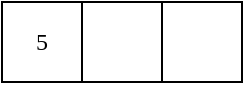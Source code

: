 <mxfile version="13.6.5" pages="17">
    <diagram id="jSflmeTWKZC5N9udb8eS" name="Page-1">
        <mxGraphModel dx="1402" dy="860" grid="1" gridSize="10" guides="1" tooltips="1" connect="1" arrows="1" fold="1" page="1" pageScale="1" pageWidth="800" pageHeight="800" math="0" shadow="0">
            <root>
                <mxCell id="0"/>
                <mxCell id="1" parent="0"/>
                <mxCell id="6" value="5" style="whiteSpace=wrap;html=1;aspect=fixed;fontFamily=Fira Code;" parent="1" vertex="1">
                    <mxGeometry x="340" y="40" width="40" height="40" as="geometry"/>
                </mxCell>
                <mxCell id="3sSBsssJ497s5XPA8a3r-6" value="" style="whiteSpace=wrap;html=1;aspect=fixed;fontFamily=Fira Code;" parent="1" vertex="1">
                    <mxGeometry x="380" y="40" width="40" height="40" as="geometry"/>
                </mxCell>
                <mxCell id="3sSBsssJ497s5XPA8a3r-7" value="" style="whiteSpace=wrap;html=1;aspect=fixed;fontFamily=Fira Code;" parent="1" vertex="1">
                    <mxGeometry x="420" y="40" width="40" height="40" as="geometry"/>
                </mxCell>
            </root>
        </mxGraphModel>
    </diagram>
    <diagram name="Copy of Page-1" id="vW4O04oCvlxqWSpvt2fV">
        <mxGraphModel dx="1402" dy="860" grid="1" gridSize="10" guides="1" tooltips="1" connect="1" arrows="1" fold="1" page="1" pageScale="1" pageWidth="800" pageHeight="800" math="0" shadow="0">
            <root>
                <mxCell id="edkmVFXcTQLYBrRiFU7G-0"/>
                <mxCell id="edkmVFXcTQLYBrRiFU7G-1" parent="edkmVFXcTQLYBrRiFU7G-0"/>
                <mxCell id="edkmVFXcTQLYBrRiFU7G-2" value="5" style="whiteSpace=wrap;html=1;aspect=fixed;fontFamily=Fira Code;" parent="edkmVFXcTQLYBrRiFU7G-1" vertex="1">
                    <mxGeometry x="340" y="40" width="40" height="40" as="geometry"/>
                </mxCell>
                <mxCell id="edkmVFXcTQLYBrRiFU7G-3" value="10" style="whiteSpace=wrap;html=1;aspect=fixed;fontFamily=Fira Code;" parent="edkmVFXcTQLYBrRiFU7G-1" vertex="1">
                    <mxGeometry x="380" y="40" width="40" height="40" as="geometry"/>
                </mxCell>
                <mxCell id="gsvmyzwYFbpRsst4HRaz-0" value="" style="whiteSpace=wrap;html=1;aspect=fixed;fontFamily=Fira Code;" parent="edkmVFXcTQLYBrRiFU7G-1" vertex="1">
                    <mxGeometry x="420" y="40" width="40" height="40" as="geometry"/>
                </mxCell>
            </root>
        </mxGraphModel>
    </diagram>
    <diagram name="Copy of Copy of Page-1" id="3f-eCcMz_Pz4XnxtALBP">
        <mxGraphModel dx="1402" dy="860" grid="1" gridSize="10" guides="1" tooltips="1" connect="1" arrows="1" fold="1" page="1" pageScale="1" pageWidth="800" pageHeight="800" math="0" shadow="0">
            <root>
                <mxCell id="F4AiqEDkDBKOchriZzQ6-0"/>
                <mxCell id="F4AiqEDkDBKOchriZzQ6-1" parent="F4AiqEDkDBKOchriZzQ6-0"/>
                <mxCell id="F4AiqEDkDBKOchriZzQ6-2" value="5" style="whiteSpace=wrap;html=1;aspect=fixed;fontFamily=Fira Code;" parent="F4AiqEDkDBKOchriZzQ6-1" vertex="1">
                    <mxGeometry x="340" y="40" width="40" height="40" as="geometry"/>
                </mxCell>
                <mxCell id="F4AiqEDkDBKOchriZzQ6-3" value="10" style="whiteSpace=wrap;html=1;aspect=fixed;fontFamily=Fira Code;" parent="F4AiqEDkDBKOchriZzQ6-1" vertex="1">
                    <mxGeometry x="380" y="40" width="40" height="40" as="geometry"/>
                </mxCell>
                <mxCell id="F4AiqEDkDBKOchriZzQ6-4" value="20" style="whiteSpace=wrap;html=1;aspect=fixed;fontFamily=Fira Code;" parent="F4AiqEDkDBKOchriZzQ6-1" vertex="1">
                    <mxGeometry x="420" y="40" width="40" height="40" as="geometry"/>
                </mxCell>
            </root>
        </mxGraphModel>
    </diagram>
    <diagram name="Copy of Copy of Copy of Copy of Page-1" id="lpBtyJ_4vhKZe7iIDdcH">
        <mxGraphModel dx="1402" dy="860" grid="1" gridSize="10" guides="1" tooltips="1" connect="1" arrows="1" fold="1" page="1" pageScale="1" pageWidth="800" pageHeight="800" math="0" shadow="0">
            <root>
                <mxCell id="Ja6uFD7UK4U0nX0tvIoA-0"/>
                <mxCell id="Ja6uFD7UK4U0nX0tvIoA-1" parent="Ja6uFD7UK4U0nX0tvIoA-0"/>
                <mxCell id="Ja6uFD7UK4U0nX0tvIoA-2" value="5" style="whiteSpace=wrap;html=1;aspect=fixed;fontFamily=Fira Code;" parent="Ja6uFD7UK4U0nX0tvIoA-1" vertex="1">
                    <mxGeometry x="340" y="40" width="40" height="40" as="geometry"/>
                </mxCell>
                <mxCell id="Ja6uFD7UK4U0nX0tvIoA-3" style="edgeStyle=none;rounded=0;orthogonalLoop=1;jettySize=auto;html=1;exitX=0;exitY=1;exitDx=0;exitDy=0;entryX=0.5;entryY=0;entryDx=0;entryDy=0;endArrow=none;endFill=0;fontFamily=Fira Code;" parent="Ja6uFD7UK4U0nX0tvIoA-1" source="Ja6uFD7UK4U0nX0tvIoA-4" target="Ja6uFD7UK4U0nX0tvIoA-7" edge="1">
                    <mxGeometry relative="1" as="geometry"/>
                </mxCell>
                <mxCell id="Ja6uFD7UK4U0nX0tvIoA-4" value="10" style="whiteSpace=wrap;html=1;aspect=fixed;fontFamily=Fira Code;" parent="Ja6uFD7UK4U0nX0tvIoA-1" vertex="1">
                    <mxGeometry x="380" y="40" width="40" height="40" as="geometry"/>
                </mxCell>
                <mxCell id="Ja6uFD7UK4U0nX0tvIoA-5" value="20" style="whiteSpace=wrap;html=1;aspect=fixed;fontFamily=Fira Code;" parent="Ja6uFD7UK4U0nX0tvIoA-1" vertex="1">
                    <mxGeometry x="420" y="40" width="40" height="40" as="geometry"/>
                </mxCell>
                <mxCell id="Ja6uFD7UK4U0nX0tvIoA-6" value="" style="whiteSpace=wrap;html=1;aspect=fixed;fontFamily=Fira Code;" parent="Ja6uFD7UK4U0nX0tvIoA-1" vertex="1">
                    <mxGeometry x="260" y="120" width="40" height="40" as="geometry"/>
                </mxCell>
                <mxCell id="Ja6uFD7UK4U0nX0tvIoA-7" value="" style="whiteSpace=wrap;html=1;aspect=fixed;fontFamily=Fira Code;" parent="Ja6uFD7UK4U0nX0tvIoA-1" vertex="1">
                    <mxGeometry x="300" y="120" width="40" height="40" as="geometry"/>
                </mxCell>
                <mxCell id="Ja6uFD7UK4U0nX0tvIoA-8" value="" style="whiteSpace=wrap;html=1;aspect=fixed;fontFamily=Fira Code;" parent="Ja6uFD7UK4U0nX0tvIoA-1" vertex="1">
                    <mxGeometry x="340" y="120" width="40" height="40" as="geometry"/>
                </mxCell>
                <mxCell id="Ja6uFD7UK4U0nX0tvIoA-9" value="" style="whiteSpace=wrap;html=1;aspect=fixed;fontFamily=Fira Code;" parent="Ja6uFD7UK4U0nX0tvIoA-1" vertex="1">
                    <mxGeometry x="100" y="120" width="40" height="40" as="geometry"/>
                </mxCell>
                <mxCell id="Ja6uFD7UK4U0nX0tvIoA-10" value="" style="whiteSpace=wrap;html=1;aspect=fixed;fontFamily=Fira Code;" parent="Ja6uFD7UK4U0nX0tvIoA-1" vertex="1">
                    <mxGeometry x="140" y="120" width="40" height="40" as="geometry"/>
                </mxCell>
                <mxCell id="Ja6uFD7UK4U0nX0tvIoA-11" style="edgeStyle=none;rounded=0;orthogonalLoop=1;jettySize=auto;html=1;exitX=0.5;exitY=0;exitDx=0;exitDy=0;entryX=0;entryY=1;entryDx=0;entryDy=0;endArrow=none;endFill=0;fontFamily=Fira Code;" parent="Ja6uFD7UK4U0nX0tvIoA-1" source="Ja6uFD7UK4U0nX0tvIoA-10" target="Ja6uFD7UK4U0nX0tvIoA-2" edge="1">
                    <mxGeometry relative="1" as="geometry"/>
                </mxCell>
                <mxCell id="Ja6uFD7UK4U0nX0tvIoA-12" value="" style="whiteSpace=wrap;html=1;aspect=fixed;fontFamily=Fira Code;" parent="Ja6uFD7UK4U0nX0tvIoA-1" vertex="1">
                    <mxGeometry x="180" y="120" width="40" height="40" as="geometry"/>
                </mxCell>
            </root>
        </mxGraphModel>
    </diagram>
    <diagram name="Copy of Copy of Copy of Copy of Copy of Page-1" id="lNsPHtc8tXN2VJZBAXIe">
        <mxGraphModel dx="1402" dy="860" grid="1" gridSize="10" guides="1" tooltips="1" connect="1" arrows="1" fold="1" page="1" pageScale="1" pageWidth="800" pageHeight="800" math="0" shadow="0">
            <root>
                <mxCell id="J4rQiWH1Fn5GhnUWShdT-0"/>
                <mxCell id="J4rQiWH1Fn5GhnUWShdT-1" parent="J4rQiWH1Fn5GhnUWShdT-0"/>
                <mxCell id="J4rQiWH1Fn5GhnUWShdT-2" value="10" style="whiteSpace=wrap;html=1;aspect=fixed;fontFamily=Fira Code;" parent="J4rQiWH1Fn5GhnUWShdT-1" vertex="1">
                    <mxGeometry x="340" y="40" width="40" height="40" as="geometry"/>
                </mxCell>
                <mxCell id="J4rQiWH1Fn5GhnUWShdT-3" style="edgeStyle=none;rounded=0;orthogonalLoop=1;jettySize=auto;html=1;exitX=0;exitY=1;exitDx=0;exitDy=0;entryX=0.5;entryY=0;entryDx=0;entryDy=0;endArrow=none;endFill=0;fontFamily=Fira Code;" parent="J4rQiWH1Fn5GhnUWShdT-1" source="J4rQiWH1Fn5GhnUWShdT-4" target="J4rQiWH1Fn5GhnUWShdT-7" edge="1">
                    <mxGeometry relative="1" as="geometry"/>
                </mxCell>
                <mxCell id="J4rQiWH1Fn5GhnUWShdT-4" value="20" style="whiteSpace=wrap;html=1;aspect=fixed;fontFamily=Fira Code;" parent="J4rQiWH1Fn5GhnUWShdT-1" vertex="1">
                    <mxGeometry x="380" y="40" width="40" height="40" as="geometry"/>
                </mxCell>
                <mxCell id="J4rQiWH1Fn5GhnUWShdT-5" value="" style="whiteSpace=wrap;html=1;aspect=fixed;fontFamily=Fira Code;" parent="J4rQiWH1Fn5GhnUWShdT-1" vertex="1">
                    <mxGeometry x="420" y="40" width="40" height="40" as="geometry"/>
                </mxCell>
                <mxCell id="J4rQiWH1Fn5GhnUWShdT-6" value="" style="whiteSpace=wrap;html=1;aspect=fixed;fontFamily=Fira Code;" parent="J4rQiWH1Fn5GhnUWShdT-1" vertex="1">
                    <mxGeometry x="260" y="120" width="40" height="40" as="geometry"/>
                </mxCell>
                <mxCell id="J4rQiWH1Fn5GhnUWShdT-7" value="" style="whiteSpace=wrap;html=1;aspect=fixed;fontFamily=Fira Code;" parent="J4rQiWH1Fn5GhnUWShdT-1" vertex="1">
                    <mxGeometry x="300" y="120" width="40" height="40" as="geometry"/>
                </mxCell>
                <mxCell id="J4rQiWH1Fn5GhnUWShdT-8" value="" style="whiteSpace=wrap;html=1;aspect=fixed;fontFamily=Fira Code;" parent="J4rQiWH1Fn5GhnUWShdT-1" vertex="1">
                    <mxGeometry x="340" y="120" width="40" height="40" as="geometry"/>
                </mxCell>
                <mxCell id="J4rQiWH1Fn5GhnUWShdT-9" value="5" style="whiteSpace=wrap;html=1;aspect=fixed;fontFamily=Fira Code;" parent="J4rQiWH1Fn5GhnUWShdT-1" vertex="1">
                    <mxGeometry x="100" y="120" width="40" height="40" as="geometry"/>
                </mxCell>
                <mxCell id="J4rQiWH1Fn5GhnUWShdT-10" value="" style="whiteSpace=wrap;html=1;aspect=fixed;fontFamily=Fira Code;" parent="J4rQiWH1Fn5GhnUWShdT-1" vertex="1">
                    <mxGeometry x="140" y="120" width="40" height="40" as="geometry"/>
                </mxCell>
                <mxCell id="J4rQiWH1Fn5GhnUWShdT-11" style="edgeStyle=none;rounded=0;orthogonalLoop=1;jettySize=auto;html=1;exitX=0.5;exitY=0;exitDx=0;exitDy=0;entryX=0;entryY=1;entryDx=0;entryDy=0;endArrow=none;endFill=0;fontFamily=Fira Code;" parent="J4rQiWH1Fn5GhnUWShdT-1" source="J4rQiWH1Fn5GhnUWShdT-10" target="J4rQiWH1Fn5GhnUWShdT-2" edge="1">
                    <mxGeometry relative="1" as="geometry"/>
                </mxCell>
                <mxCell id="J4rQiWH1Fn5GhnUWShdT-12" value="" style="whiteSpace=wrap;html=1;aspect=fixed;fontFamily=Fira Code;" parent="J4rQiWH1Fn5GhnUWShdT-1" vertex="1">
                    <mxGeometry x="180" y="120" width="40" height="40" as="geometry"/>
                </mxCell>
            </root>
        </mxGraphModel>
    </diagram>
    <diagram name="Copy of Copy of Copy of Page-1" id="cWSgJ4WwTyV_Buq5GDcI">
        <mxGraphModel dx="1402" dy="860" grid="1" gridSize="10" guides="1" tooltips="1" connect="1" arrows="1" fold="1" page="1" pageScale="1" pageWidth="800" pageHeight="800" math="0" shadow="0">
            <root>
                <mxCell id="eugpAuXFZZ59PvQqNU6A-0"/>
                <mxCell id="eugpAuXFZZ59PvQqNU6A-1" parent="eugpAuXFZZ59PvQqNU6A-0"/>
                <mxCell id="eugpAuXFZZ59PvQqNU6A-2" value="10" style="whiteSpace=wrap;html=1;aspect=fixed;fontFamily=Fira Code;" parent="eugpAuXFZZ59PvQqNU6A-1" vertex="1">
                    <mxGeometry x="340" y="40" width="40" height="40" as="geometry"/>
                </mxCell>
                <mxCell id="o6DHdoXIGCm-vmMk9d78-1" style="edgeStyle=none;rounded=0;orthogonalLoop=1;jettySize=auto;html=1;exitX=0;exitY=1;exitDx=0;exitDy=0;entryX=0.5;entryY=0;entryDx=0;entryDy=0;endArrow=none;endFill=0;fontFamily=Fira Code;" parent="eugpAuXFZZ59PvQqNU6A-1" source="eugpAuXFZZ59PvQqNU6A-3" target="3DvH5JIvGUksHtCnbaT4-1" edge="1">
                    <mxGeometry relative="1" as="geometry"/>
                </mxCell>
                <mxCell id="eugpAuXFZZ59PvQqNU6A-3" value="" style="whiteSpace=wrap;html=1;aspect=fixed;fontFamily=Fira Code;" parent="eugpAuXFZZ59PvQqNU6A-1" vertex="1">
                    <mxGeometry x="380" y="40" width="40" height="40" as="geometry"/>
                </mxCell>
                <mxCell id="eugpAuXFZZ59PvQqNU6A-4" value="" style="whiteSpace=wrap;html=1;aspect=fixed;fontFamily=Fira Code;" parent="eugpAuXFZZ59PvQqNU6A-1" vertex="1">
                    <mxGeometry x="420" y="40" width="40" height="40" as="geometry"/>
                </mxCell>
                <mxCell id="3DvH5JIvGUksHtCnbaT4-0" value="20" style="whiteSpace=wrap;html=1;aspect=fixed;fontFamily=Fira Code;" parent="eugpAuXFZZ59PvQqNU6A-1" vertex="1">
                    <mxGeometry x="260" y="120" width="40" height="40" as="geometry"/>
                </mxCell>
                <mxCell id="3DvH5JIvGUksHtCnbaT4-1" value="" style="whiteSpace=wrap;html=1;aspect=fixed;fontFamily=Fira Code;" parent="eugpAuXFZZ59PvQqNU6A-1" vertex="1">
                    <mxGeometry x="300" y="120" width="40" height="40" as="geometry"/>
                </mxCell>
                <mxCell id="3DvH5JIvGUksHtCnbaT4-2" value="" style="whiteSpace=wrap;html=1;aspect=fixed;fontFamily=Fira Code;" parent="eugpAuXFZZ59PvQqNU6A-1" vertex="1">
                    <mxGeometry x="340" y="120" width="40" height="40" as="geometry"/>
                </mxCell>
                <mxCell id="3DvH5JIvGUksHtCnbaT4-3" value="5" style="whiteSpace=wrap;html=1;aspect=fixed;fontFamily=Fira Code;" parent="eugpAuXFZZ59PvQqNU6A-1" vertex="1">
                    <mxGeometry x="100" y="120" width="40" height="40" as="geometry"/>
                </mxCell>
                <mxCell id="3DvH5JIvGUksHtCnbaT4-4" value="" style="whiteSpace=wrap;html=1;aspect=fixed;fontFamily=Fira Code;" parent="eugpAuXFZZ59PvQqNU6A-1" vertex="1">
                    <mxGeometry x="140" y="120" width="40" height="40" as="geometry"/>
                </mxCell>
                <mxCell id="o6DHdoXIGCm-vmMk9d78-0" style="edgeStyle=none;rounded=0;orthogonalLoop=1;jettySize=auto;html=1;exitX=0.5;exitY=0;exitDx=0;exitDy=0;entryX=0;entryY=1;entryDx=0;entryDy=0;endArrow=none;endFill=0;fontFamily=Fira Code;" parent="eugpAuXFZZ59PvQqNU6A-1" source="3DvH5JIvGUksHtCnbaT4-4" target="eugpAuXFZZ59PvQqNU6A-2" edge="1">
                    <mxGeometry relative="1" as="geometry"/>
                </mxCell>
                <mxCell id="3DvH5JIvGUksHtCnbaT4-5" value="" style="whiteSpace=wrap;html=1;aspect=fixed;fontFamily=Fira Code;" parent="eugpAuXFZZ59PvQqNU6A-1" vertex="1">
                    <mxGeometry x="180" y="120" width="40" height="40" as="geometry"/>
                </mxCell>
            </root>
        </mxGraphModel>
    </diagram>
    <diagram name="Copy of Copy of Copy of Copy of Page-1" id="ow6mjXKGOrk9qTL-9Fiu">
        <mxGraphModel dx="1402" dy="860" grid="1" gridSize="10" guides="1" tooltips="1" connect="1" arrows="1" fold="1" page="1" pageScale="1" pageWidth="800" pageHeight="800" math="0" shadow="0">
            <root>
                <mxCell id="bh-Q_smUvotEOLrtS8Co-0"/>
                <mxCell id="bh-Q_smUvotEOLrtS8Co-1" parent="bh-Q_smUvotEOLrtS8Co-0"/>
                <mxCell id="bh-Q_smUvotEOLrtS8Co-2" value="10" style="whiteSpace=wrap;html=1;aspect=fixed;fontFamily=Fira Code;" parent="bh-Q_smUvotEOLrtS8Co-1" vertex="1">
                    <mxGeometry x="340" y="40" width="40" height="40" as="geometry"/>
                </mxCell>
                <mxCell id="bh-Q_smUvotEOLrtS8Co-3" style="edgeStyle=none;rounded=0;orthogonalLoop=1;jettySize=auto;html=1;exitX=0;exitY=1;exitDx=0;exitDy=0;entryX=0.5;entryY=0;entryDx=0;entryDy=0;endArrow=none;endFill=0;fontFamily=Fira Code;" parent="bh-Q_smUvotEOLrtS8Co-1" source="bh-Q_smUvotEOLrtS8Co-4" target="bh-Q_smUvotEOLrtS8Co-7" edge="1">
                    <mxGeometry relative="1" as="geometry"/>
                </mxCell>
                <mxCell id="bh-Q_smUvotEOLrtS8Co-4" value="" style="whiteSpace=wrap;html=1;aspect=fixed;fontFamily=Fira Code;" parent="bh-Q_smUvotEOLrtS8Co-1" vertex="1">
                    <mxGeometry x="380" y="40" width="40" height="40" as="geometry"/>
                </mxCell>
                <mxCell id="bh-Q_smUvotEOLrtS8Co-5" value="" style="whiteSpace=wrap;html=1;aspect=fixed;fontFamily=Fira Code;" parent="bh-Q_smUvotEOLrtS8Co-1" vertex="1">
                    <mxGeometry x="420" y="40" width="40" height="40" as="geometry"/>
                </mxCell>
                <mxCell id="bh-Q_smUvotEOLrtS8Co-6" value="20" style="whiteSpace=wrap;html=1;aspect=fixed;fontFamily=Fira Code;" parent="bh-Q_smUvotEOLrtS8Co-1" vertex="1">
                    <mxGeometry x="260" y="120" width="40" height="40" as="geometry"/>
                </mxCell>
                <mxCell id="bh-Q_smUvotEOLrtS8Co-7" value="30" style="whiteSpace=wrap;html=1;aspect=fixed;fontFamily=Fira Code;" parent="bh-Q_smUvotEOLrtS8Co-1" vertex="1">
                    <mxGeometry x="300" y="120" width="40" height="40" as="geometry"/>
                </mxCell>
                <mxCell id="bh-Q_smUvotEOLrtS8Co-8" value="" style="whiteSpace=wrap;html=1;aspect=fixed;fontFamily=Fira Code;" parent="bh-Q_smUvotEOLrtS8Co-1" vertex="1">
                    <mxGeometry x="340" y="120" width="40" height="40" as="geometry"/>
                </mxCell>
                <mxCell id="bh-Q_smUvotEOLrtS8Co-9" value="5" style="whiteSpace=wrap;html=1;aspect=fixed;fontFamily=Fira Code;" parent="bh-Q_smUvotEOLrtS8Co-1" vertex="1">
                    <mxGeometry x="100" y="120" width="40" height="40" as="geometry"/>
                </mxCell>
                <mxCell id="bh-Q_smUvotEOLrtS8Co-10" value="" style="whiteSpace=wrap;html=1;aspect=fixed;fontFamily=Fira Code;" parent="bh-Q_smUvotEOLrtS8Co-1" vertex="1">
                    <mxGeometry x="140" y="120" width="40" height="40" as="geometry"/>
                </mxCell>
                <mxCell id="bh-Q_smUvotEOLrtS8Co-11" style="edgeStyle=none;rounded=0;orthogonalLoop=1;jettySize=auto;html=1;exitX=0.5;exitY=0;exitDx=0;exitDy=0;entryX=0;entryY=1;entryDx=0;entryDy=0;endArrow=none;endFill=0;fontFamily=Fira Code;" parent="bh-Q_smUvotEOLrtS8Co-1" source="bh-Q_smUvotEOLrtS8Co-10" target="bh-Q_smUvotEOLrtS8Co-2" edge="1">
                    <mxGeometry relative="1" as="geometry"/>
                </mxCell>
                <mxCell id="bh-Q_smUvotEOLrtS8Co-12" value="" style="whiteSpace=wrap;html=1;aspect=fixed;fontFamily=Fira Code;" parent="bh-Q_smUvotEOLrtS8Co-1" vertex="1">
                    <mxGeometry x="180" y="120" width="40" height="40" as="geometry"/>
                </mxCell>
            </root>
        </mxGraphModel>
    </diagram>
    <diagram name="Copy of Copy of Copy of Copy of Copy of Page-1" id="eTb29d6EsC4kxwq8kTm0">
        <mxGraphModel dx="1402" dy="860" grid="1" gridSize="10" guides="1" tooltips="1" connect="1" arrows="1" fold="1" page="1" pageScale="1" pageWidth="800" pageHeight="800" math="0" shadow="0">
            <root>
                <mxCell id="wp5Nh7wE5JxuKt0Tf9Hm-0"/>
                <mxCell id="wp5Nh7wE5JxuKt0Tf9Hm-1" parent="wp5Nh7wE5JxuKt0Tf9Hm-0"/>
                <mxCell id="wp5Nh7wE5JxuKt0Tf9Hm-2" value="10" style="whiteSpace=wrap;html=1;aspect=fixed;fontFamily=Fira Code;" parent="wp5Nh7wE5JxuKt0Tf9Hm-1" vertex="1">
                    <mxGeometry x="340" y="40" width="40" height="40" as="geometry"/>
                </mxCell>
                <mxCell id="wp5Nh7wE5JxuKt0Tf9Hm-3" style="edgeStyle=none;rounded=0;orthogonalLoop=1;jettySize=auto;html=1;exitX=0;exitY=1;exitDx=0;exitDy=0;entryX=0.5;entryY=0;entryDx=0;entryDy=0;endArrow=none;endFill=0;fontFamily=Fira Code;" parent="wp5Nh7wE5JxuKt0Tf9Hm-1" source="wp5Nh7wE5JxuKt0Tf9Hm-4" target="wp5Nh7wE5JxuKt0Tf9Hm-7" edge="1">
                    <mxGeometry relative="1" as="geometry"/>
                </mxCell>
                <mxCell id="wp5Nh7wE5JxuKt0Tf9Hm-4" value="" style="whiteSpace=wrap;html=1;aspect=fixed;fontFamily=Fira Code;" parent="wp5Nh7wE5JxuKt0Tf9Hm-1" vertex="1">
                    <mxGeometry x="380" y="40" width="40" height="40" as="geometry"/>
                </mxCell>
                <mxCell id="wp5Nh7wE5JxuKt0Tf9Hm-5" value="" style="whiteSpace=wrap;html=1;aspect=fixed;fontFamily=Fira Code;" parent="wp5Nh7wE5JxuKt0Tf9Hm-1" vertex="1">
                    <mxGeometry x="420" y="40" width="40" height="40" as="geometry"/>
                </mxCell>
                <mxCell id="wp5Nh7wE5JxuKt0Tf9Hm-6" value="20" style="whiteSpace=wrap;html=1;aspect=fixed;fontFamily=Fira Code;" parent="wp5Nh7wE5JxuKt0Tf9Hm-1" vertex="1">
                    <mxGeometry x="260" y="120" width="40" height="40" as="geometry"/>
                </mxCell>
                <mxCell id="wp5Nh7wE5JxuKt0Tf9Hm-7" value="30" style="whiteSpace=wrap;html=1;aspect=fixed;fontFamily=Fira Code;" parent="wp5Nh7wE5JxuKt0Tf9Hm-1" vertex="1">
                    <mxGeometry x="300" y="120" width="40" height="40" as="geometry"/>
                </mxCell>
                <mxCell id="wp5Nh7wE5JxuKt0Tf9Hm-8" value="40" style="whiteSpace=wrap;html=1;aspect=fixed;fontFamily=Fira Code;" parent="wp5Nh7wE5JxuKt0Tf9Hm-1" vertex="1">
                    <mxGeometry x="340" y="120" width="40" height="40" as="geometry"/>
                </mxCell>
                <mxCell id="wp5Nh7wE5JxuKt0Tf9Hm-9" value="5" style="whiteSpace=wrap;html=1;aspect=fixed;fontFamily=Fira Code;" parent="wp5Nh7wE5JxuKt0Tf9Hm-1" vertex="1">
                    <mxGeometry x="100" y="120" width="40" height="40" as="geometry"/>
                </mxCell>
                <mxCell id="wp5Nh7wE5JxuKt0Tf9Hm-10" value="" style="whiteSpace=wrap;html=1;aspect=fixed;fontFamily=Fira Code;" parent="wp5Nh7wE5JxuKt0Tf9Hm-1" vertex="1">
                    <mxGeometry x="140" y="120" width="40" height="40" as="geometry"/>
                </mxCell>
                <mxCell id="wp5Nh7wE5JxuKt0Tf9Hm-11" style="edgeStyle=none;rounded=0;orthogonalLoop=1;jettySize=auto;html=1;exitX=0.5;exitY=0;exitDx=0;exitDy=0;entryX=0;entryY=1;entryDx=0;entryDy=0;endArrow=none;endFill=0;fontFamily=Fira Code;" parent="wp5Nh7wE5JxuKt0Tf9Hm-1" source="wp5Nh7wE5JxuKt0Tf9Hm-10" target="wp5Nh7wE5JxuKt0Tf9Hm-2" edge="1">
                    <mxGeometry relative="1" as="geometry"/>
                </mxCell>
                <mxCell id="wp5Nh7wE5JxuKt0Tf9Hm-12" value="" style="whiteSpace=wrap;html=1;aspect=fixed;fontFamily=Fira Code;" parent="wp5Nh7wE5JxuKt0Tf9Hm-1" vertex="1">
                    <mxGeometry x="180" y="120" width="40" height="40" as="geometry"/>
                </mxCell>
            </root>
        </mxGraphModel>
    </diagram>
    <diagram name="Copy of Copy of Copy of Copy of Copy of Copy of Page-1" id="_is7TQpFMzh-ye-LpzSr">
        <mxGraphModel dx="1402" dy="860" grid="1" gridSize="10" guides="1" tooltips="1" connect="1" arrows="1" fold="1" page="1" pageScale="1" pageWidth="800" pageHeight="800" math="0" shadow="0">
            <root>
                <mxCell id="tJx9zgFaNB4yTbUbFEtk-0"/>
                <mxCell id="tJx9zgFaNB4yTbUbFEtk-1" parent="tJx9zgFaNB4yTbUbFEtk-0"/>
                <mxCell id="tJx9zgFaNB4yTbUbFEtk-2" value="10" style="whiteSpace=wrap;html=1;aspect=fixed;fontFamily=Fira Code;" parent="tJx9zgFaNB4yTbUbFEtk-1" vertex="1">
                    <mxGeometry x="340" y="40" width="40" height="40" as="geometry"/>
                </mxCell>
                <mxCell id="tJx9zgFaNB4yTbUbFEtk-3" style="edgeStyle=none;rounded=0;orthogonalLoop=1;jettySize=auto;html=1;exitX=0;exitY=1;exitDx=0;exitDy=0;entryX=0.5;entryY=0;entryDx=0;entryDy=0;endArrow=none;endFill=0;fontFamily=Fira Code;" parent="tJx9zgFaNB4yTbUbFEtk-1" source="tJx9zgFaNB4yTbUbFEtk-4" target="tJx9zgFaNB4yTbUbFEtk-7" edge="1">
                    <mxGeometry relative="1" as="geometry"/>
                </mxCell>
                <mxCell id="tJx9zgFaNB4yTbUbFEtk-4" value="30" style="whiteSpace=wrap;html=1;aspect=fixed;fontFamily=Fira Code;" parent="tJx9zgFaNB4yTbUbFEtk-1" vertex="1">
                    <mxGeometry x="380" y="40" width="40" height="40" as="geometry"/>
                </mxCell>
                <mxCell id="tJx9zgFaNB4yTbUbFEtk-5" value="" style="whiteSpace=wrap;html=1;aspect=fixed;fontFamily=Fira Code;" parent="tJx9zgFaNB4yTbUbFEtk-1" vertex="1">
                    <mxGeometry x="420" y="40" width="40" height="40" as="geometry"/>
                </mxCell>
                <mxCell id="tJx9zgFaNB4yTbUbFEtk-6" value="20" style="whiteSpace=wrap;html=1;aspect=fixed;fontFamily=Fira Code;" parent="tJx9zgFaNB4yTbUbFEtk-1" vertex="1">
                    <mxGeometry x="260" y="120" width="40" height="40" as="geometry"/>
                </mxCell>
                <mxCell id="tJx9zgFaNB4yTbUbFEtk-7" value="40" style="whiteSpace=wrap;html=1;aspect=fixed;fontFamily=Fira Code;" parent="tJx9zgFaNB4yTbUbFEtk-1" vertex="1">
                    <mxGeometry x="300" y="120" width="40" height="40" as="geometry"/>
                </mxCell>
                <mxCell id="tJx9zgFaNB4yTbUbFEtk-8" value="" style="whiteSpace=wrap;html=1;aspect=fixed;fontFamily=Fira Code;" parent="tJx9zgFaNB4yTbUbFEtk-1" vertex="1">
                    <mxGeometry x="340" y="120" width="40" height="40" as="geometry"/>
                </mxCell>
                <mxCell id="tJx9zgFaNB4yTbUbFEtk-9" value="5" style="whiteSpace=wrap;html=1;aspect=fixed;fontFamily=Fira Code;" parent="tJx9zgFaNB4yTbUbFEtk-1" vertex="1">
                    <mxGeometry x="100" y="120" width="40" height="40" as="geometry"/>
                </mxCell>
                <mxCell id="tJx9zgFaNB4yTbUbFEtk-10" value="" style="whiteSpace=wrap;html=1;aspect=fixed;fontFamily=Fira Code;" parent="tJx9zgFaNB4yTbUbFEtk-1" vertex="1">
                    <mxGeometry x="140" y="120" width="40" height="40" as="geometry"/>
                </mxCell>
                <mxCell id="tJx9zgFaNB4yTbUbFEtk-11" style="edgeStyle=none;rounded=0;orthogonalLoop=1;jettySize=auto;html=1;exitX=0.5;exitY=0;exitDx=0;exitDy=0;entryX=0;entryY=1;entryDx=0;entryDy=0;endArrow=none;endFill=0;fontFamily=Fira Code;" parent="tJx9zgFaNB4yTbUbFEtk-1" source="tJx9zgFaNB4yTbUbFEtk-10" target="tJx9zgFaNB4yTbUbFEtk-2" edge="1">
                    <mxGeometry relative="1" as="geometry"/>
                </mxCell>
                <mxCell id="tJx9zgFaNB4yTbUbFEtk-12" value="" style="whiteSpace=wrap;html=1;aspect=fixed;fontFamily=Fira Code;" parent="tJx9zgFaNB4yTbUbFEtk-1" vertex="1">
                    <mxGeometry x="180" y="120" width="40" height="40" as="geometry"/>
                </mxCell>
            </root>
        </mxGraphModel>
    </diagram>
    <diagram name="Copy of Copy of Copy of Copy of Copy of Copy of Copy of Page-1" id="zn22zaWIYfBQxuomTced">
        <mxGraphModel dx="1402" dy="860" grid="1" gridSize="10" guides="1" tooltips="1" connect="1" arrows="1" fold="1" page="1" pageScale="1" pageWidth="800" pageHeight="800" math="0" shadow="0">
            <root>
                <mxCell id="MvIKEU8aeDKV4k5l2mV6-0"/>
                <mxCell id="MvIKEU8aeDKV4k5l2mV6-1" parent="MvIKEU8aeDKV4k5l2mV6-0"/>
                <mxCell id="MvIKEU8aeDKV4k5l2mV6-2" value="10" style="whiteSpace=wrap;html=1;aspect=fixed;fontFamily=Fira Code;" parent="MvIKEU8aeDKV4k5l2mV6-1" vertex="1">
                    <mxGeometry x="340" y="40" width="40" height="40" as="geometry"/>
                </mxCell>
                <mxCell id="MvIKEU8aeDKV4k5l2mV6-3" style="edgeStyle=none;rounded=0;orthogonalLoop=1;jettySize=auto;html=1;exitX=0;exitY=1;exitDx=0;exitDy=0;entryX=0.5;entryY=0;entryDx=0;entryDy=0;endArrow=none;endFill=0;fontFamily=Fira Code;" parent="MvIKEU8aeDKV4k5l2mV6-1" source="MvIKEU8aeDKV4k5l2mV6-4" target="MvIKEU8aeDKV4k5l2mV6-7" edge="1">
                    <mxGeometry relative="1" as="geometry"/>
                </mxCell>
                <mxCell id="MvIKEU8aeDKV4k5l2mV6-4" value="30" style="whiteSpace=wrap;html=1;aspect=fixed;fontFamily=Fira Code;" parent="MvIKEU8aeDKV4k5l2mV6-1" vertex="1">
                    <mxGeometry x="380" y="40" width="40" height="40" as="geometry"/>
                </mxCell>
                <mxCell id="MvIKEU8aeDKV4k5l2mV6-16" style="rounded=0;orthogonalLoop=1;jettySize=auto;html=1;exitX=0;exitY=1;exitDx=0;exitDy=0;entryX=0.5;entryY=0;entryDx=0;entryDy=0;endArrow=none;endFill=0;" parent="MvIKEU8aeDKV4k5l2mV6-1" source="MvIKEU8aeDKV4k5l2mV6-5" target="MvIKEU8aeDKV4k5l2mV6-14" edge="1">
                    <mxGeometry relative="1" as="geometry"/>
                </mxCell>
                <mxCell id="MvIKEU8aeDKV4k5l2mV6-5" value="" style="whiteSpace=wrap;html=1;aspect=fixed;fontFamily=Fira Code;" parent="MvIKEU8aeDKV4k5l2mV6-1" vertex="1">
                    <mxGeometry x="420" y="40" width="40" height="40" as="geometry"/>
                </mxCell>
                <mxCell id="MvIKEU8aeDKV4k5l2mV6-6" value="20" style="whiteSpace=wrap;html=1;aspect=fixed;fontFamily=Fira Code;" parent="MvIKEU8aeDKV4k5l2mV6-1" vertex="1">
                    <mxGeometry x="260" y="120" width="40" height="40" as="geometry"/>
                </mxCell>
                <mxCell id="MvIKEU8aeDKV4k5l2mV6-7" value="40" style="whiteSpace=wrap;html=1;aspect=fixed;fontFamily=Fira Code;" parent="MvIKEU8aeDKV4k5l2mV6-1" vertex="1">
                    <mxGeometry x="300" y="120" width="40" height="40" as="geometry"/>
                </mxCell>
                <mxCell id="MvIKEU8aeDKV4k5l2mV6-8" value="" style="whiteSpace=wrap;html=1;aspect=fixed;fontFamily=Fira Code;" parent="MvIKEU8aeDKV4k5l2mV6-1" vertex="1">
                    <mxGeometry x="340" y="120" width="40" height="40" as="geometry"/>
                </mxCell>
                <mxCell id="MvIKEU8aeDKV4k5l2mV6-9" value="5" style="whiteSpace=wrap;html=1;aspect=fixed;fontFamily=Fira Code;" parent="MvIKEU8aeDKV4k5l2mV6-1" vertex="1">
                    <mxGeometry x="100" y="120" width="40" height="40" as="geometry"/>
                </mxCell>
                <mxCell id="MvIKEU8aeDKV4k5l2mV6-10" value="" style="whiteSpace=wrap;html=1;aspect=fixed;fontFamily=Fira Code;" parent="MvIKEU8aeDKV4k5l2mV6-1" vertex="1">
                    <mxGeometry x="140" y="120" width="40" height="40" as="geometry"/>
                </mxCell>
                <mxCell id="MvIKEU8aeDKV4k5l2mV6-11" style="edgeStyle=none;rounded=0;orthogonalLoop=1;jettySize=auto;html=1;exitX=0.5;exitY=0;exitDx=0;exitDy=0;entryX=0;entryY=1;entryDx=0;entryDy=0;endArrow=none;endFill=0;fontFamily=Fira Code;" parent="MvIKEU8aeDKV4k5l2mV6-1" source="MvIKEU8aeDKV4k5l2mV6-10" target="MvIKEU8aeDKV4k5l2mV6-2" edge="1">
                    <mxGeometry relative="1" as="geometry"/>
                </mxCell>
                <mxCell id="MvIKEU8aeDKV4k5l2mV6-12" value="" style="whiteSpace=wrap;html=1;aspect=fixed;fontFamily=Fira Code;" parent="MvIKEU8aeDKV4k5l2mV6-1" vertex="1">
                    <mxGeometry x="180" y="120" width="40" height="40" as="geometry"/>
                </mxCell>
                <mxCell id="MvIKEU8aeDKV4k5l2mV6-13" value="" style="whiteSpace=wrap;html=1;aspect=fixed;fontFamily=Fira Code;" parent="MvIKEU8aeDKV4k5l2mV6-1" vertex="1">
                    <mxGeometry x="420" y="120" width="40" height="40" as="geometry"/>
                </mxCell>
                <mxCell id="MvIKEU8aeDKV4k5l2mV6-14" value="" style="whiteSpace=wrap;html=1;aspect=fixed;fontFamily=Fira Code;" parent="MvIKEU8aeDKV4k5l2mV6-1" vertex="1">
                    <mxGeometry x="460" y="120" width="40" height="40" as="geometry"/>
                </mxCell>
                <mxCell id="MvIKEU8aeDKV4k5l2mV6-15" value="" style="whiteSpace=wrap;html=1;aspect=fixed;fontFamily=Fira Code;" parent="MvIKEU8aeDKV4k5l2mV6-1" vertex="1">
                    <mxGeometry x="500" y="120" width="40" height="40" as="geometry"/>
                </mxCell>
            </root>
        </mxGraphModel>
    </diagram>
    <diagram name="Copy of Copy of Copy of Copy of Copy of Copy of Copy of Copy of Page-1" id="8w6aOiACMDcH0ZQVsi6K">
        <mxGraphModel dx="1402" dy="860" grid="1" gridSize="10" guides="1" tooltips="1" connect="1" arrows="1" fold="1" page="1" pageScale="1" pageWidth="800" pageHeight="800" math="0" shadow="0">
            <root>
                <mxCell id="ES-o-gIMtxZ5Qo4sOy5T-0"/>
                <mxCell id="ES-o-gIMtxZ5Qo4sOy5T-1" parent="ES-o-gIMtxZ5Qo4sOy5T-0"/>
                <mxCell id="ES-o-gIMtxZ5Qo4sOy5T-2" value="10" style="whiteSpace=wrap;html=1;aspect=fixed;fontFamily=Fira Code;" parent="ES-o-gIMtxZ5Qo4sOy5T-1" vertex="1">
                    <mxGeometry x="340" y="40" width="40" height="40" as="geometry"/>
                </mxCell>
                <mxCell id="ES-o-gIMtxZ5Qo4sOy5T-3" style="edgeStyle=none;rounded=0;orthogonalLoop=1;jettySize=auto;html=1;exitX=0;exitY=1;exitDx=0;exitDy=0;entryX=0.5;entryY=0;entryDx=0;entryDy=0;endArrow=none;endFill=0;fontFamily=Fira Code;" parent="ES-o-gIMtxZ5Qo4sOy5T-1" source="ES-o-gIMtxZ5Qo4sOy5T-4" target="ES-o-gIMtxZ5Qo4sOy5T-8" edge="1">
                    <mxGeometry relative="1" as="geometry"/>
                </mxCell>
                <mxCell id="ES-o-gIMtxZ5Qo4sOy5T-4" value="30" style="whiteSpace=wrap;html=1;aspect=fixed;fontFamily=Fira Code;" parent="ES-o-gIMtxZ5Qo4sOy5T-1" vertex="1">
                    <mxGeometry x="380" y="40" width="40" height="40" as="geometry"/>
                </mxCell>
                <mxCell id="ES-o-gIMtxZ5Qo4sOy5T-5" style="rounded=0;orthogonalLoop=1;jettySize=auto;html=1;exitX=0;exitY=1;exitDx=0;exitDy=0;entryX=0.5;entryY=0;entryDx=0;entryDy=0;endArrow=none;endFill=0;" parent="ES-o-gIMtxZ5Qo4sOy5T-1" source="ES-o-gIMtxZ5Qo4sOy5T-6" target="ES-o-gIMtxZ5Qo4sOy5T-15" edge="1">
                    <mxGeometry relative="1" as="geometry"/>
                </mxCell>
                <mxCell id="ES-o-gIMtxZ5Qo4sOy5T-6" value="" style="whiteSpace=wrap;html=1;aspect=fixed;fontFamily=Fira Code;" parent="ES-o-gIMtxZ5Qo4sOy5T-1" vertex="1">
                    <mxGeometry x="420" y="40" width="40" height="40" as="geometry"/>
                </mxCell>
                <mxCell id="ES-o-gIMtxZ5Qo4sOy5T-7" value="20" style="whiteSpace=wrap;html=1;aspect=fixed;fontFamily=Fira Code;" parent="ES-o-gIMtxZ5Qo4sOy5T-1" vertex="1">
                    <mxGeometry x="260" y="120" width="40" height="40" as="geometry"/>
                </mxCell>
                <mxCell id="ES-o-gIMtxZ5Qo4sOy5T-8" value="" style="whiteSpace=wrap;html=1;aspect=fixed;fontFamily=Fira Code;" parent="ES-o-gIMtxZ5Qo4sOy5T-1" vertex="1">
                    <mxGeometry x="300" y="120" width="40" height="40" as="geometry"/>
                </mxCell>
                <mxCell id="ES-o-gIMtxZ5Qo4sOy5T-9" value="" style="whiteSpace=wrap;html=1;aspect=fixed;fontFamily=Fira Code;" parent="ES-o-gIMtxZ5Qo4sOy5T-1" vertex="1">
                    <mxGeometry x="340" y="120" width="40" height="40" as="geometry"/>
                </mxCell>
                <mxCell id="ES-o-gIMtxZ5Qo4sOy5T-10" value="5" style="whiteSpace=wrap;html=1;aspect=fixed;fontFamily=Fira Code;" parent="ES-o-gIMtxZ5Qo4sOy5T-1" vertex="1">
                    <mxGeometry x="100" y="120" width="40" height="40" as="geometry"/>
                </mxCell>
                <mxCell id="ES-o-gIMtxZ5Qo4sOy5T-11" value="" style="whiteSpace=wrap;html=1;aspect=fixed;fontFamily=Fira Code;" parent="ES-o-gIMtxZ5Qo4sOy5T-1" vertex="1">
                    <mxGeometry x="140" y="120" width="40" height="40" as="geometry"/>
                </mxCell>
                <mxCell id="ES-o-gIMtxZ5Qo4sOy5T-12" style="edgeStyle=none;rounded=0;orthogonalLoop=1;jettySize=auto;html=1;exitX=0.5;exitY=0;exitDx=0;exitDy=0;entryX=0;entryY=1;entryDx=0;entryDy=0;endArrow=none;endFill=0;fontFamily=Fira Code;" parent="ES-o-gIMtxZ5Qo4sOy5T-1" source="ES-o-gIMtxZ5Qo4sOy5T-11" target="ES-o-gIMtxZ5Qo4sOy5T-2" edge="1">
                    <mxGeometry relative="1" as="geometry"/>
                </mxCell>
                <mxCell id="ES-o-gIMtxZ5Qo4sOy5T-13" value="" style="whiteSpace=wrap;html=1;aspect=fixed;fontFamily=Fira Code;" parent="ES-o-gIMtxZ5Qo4sOy5T-1" vertex="1">
                    <mxGeometry x="180" y="120" width="40" height="40" as="geometry"/>
                </mxCell>
                <mxCell id="ES-o-gIMtxZ5Qo4sOy5T-14" value="40" style="whiteSpace=wrap;html=1;aspect=fixed;fontFamily=Fira Code;" parent="ES-o-gIMtxZ5Qo4sOy5T-1" vertex="1">
                    <mxGeometry x="420" y="120" width="40" height="40" as="geometry"/>
                </mxCell>
                <mxCell id="ES-o-gIMtxZ5Qo4sOy5T-15" value="" style="whiteSpace=wrap;html=1;aspect=fixed;fontFamily=Fira Code;" parent="ES-o-gIMtxZ5Qo4sOy5T-1" vertex="1">
                    <mxGeometry x="460" y="120" width="40" height="40" as="geometry"/>
                </mxCell>
                <mxCell id="ES-o-gIMtxZ5Qo4sOy5T-16" value="" style="whiteSpace=wrap;html=1;aspect=fixed;fontFamily=Fira Code;" parent="ES-o-gIMtxZ5Qo4sOy5T-1" vertex="1">
                    <mxGeometry x="500" y="120" width="40" height="40" as="geometry"/>
                </mxCell>
            </root>
        </mxGraphModel>
    </diagram>
    <diagram name="Copy of Copy of Copy of Copy of Copy of Copy of Copy of Copy of Copy of Page-1" id="GL5PlWWTHZrjinRl08zE">
        <mxGraphModel dx="1402" dy="860" grid="1" gridSize="10" guides="1" tooltips="1" connect="1" arrows="1" fold="1" page="1" pageScale="1" pageWidth="800" pageHeight="800" math="0" shadow="0">
            <root>
                <mxCell id="B4b0ldogBz_o11U6JQ5b-0"/>
                <mxCell id="B4b0ldogBz_o11U6JQ5b-1" parent="B4b0ldogBz_o11U6JQ5b-0"/>
                <mxCell id="B4b0ldogBz_o11U6JQ5b-2" value="10" style="whiteSpace=wrap;html=1;aspect=fixed;fontFamily=Fira Code;" parent="B4b0ldogBz_o11U6JQ5b-1" vertex="1">
                    <mxGeometry x="340" y="40" width="40" height="40" as="geometry"/>
                </mxCell>
                <mxCell id="B4b0ldogBz_o11U6JQ5b-3" style="edgeStyle=none;rounded=0;orthogonalLoop=1;jettySize=auto;html=1;exitX=0;exitY=1;exitDx=0;exitDy=0;entryX=0.5;entryY=0;entryDx=0;entryDy=0;endArrow=none;endFill=0;fontFamily=Fira Code;" parent="B4b0ldogBz_o11U6JQ5b-1" source="B4b0ldogBz_o11U6JQ5b-4" target="B4b0ldogBz_o11U6JQ5b-8" edge="1">
                    <mxGeometry relative="1" as="geometry"/>
                </mxCell>
                <mxCell id="B4b0ldogBz_o11U6JQ5b-4" value="30" style="whiteSpace=wrap;html=1;aspect=fixed;fontFamily=Fira Code;" parent="B4b0ldogBz_o11U6JQ5b-1" vertex="1">
                    <mxGeometry x="380" y="40" width="40" height="40" as="geometry"/>
                </mxCell>
                <mxCell id="B4b0ldogBz_o11U6JQ5b-5" style="rounded=0;orthogonalLoop=1;jettySize=auto;html=1;exitX=0;exitY=1;exitDx=0;exitDy=0;entryX=0.5;entryY=0;entryDx=0;entryDy=0;endArrow=none;endFill=0;" parent="B4b0ldogBz_o11U6JQ5b-1" source="B4b0ldogBz_o11U6JQ5b-6" target="B4b0ldogBz_o11U6JQ5b-15" edge="1">
                    <mxGeometry relative="1" as="geometry"/>
                </mxCell>
                <mxCell id="B4b0ldogBz_o11U6JQ5b-6" value="" style="whiteSpace=wrap;html=1;aspect=fixed;fontFamily=Fira Code;" parent="B4b0ldogBz_o11U6JQ5b-1" vertex="1">
                    <mxGeometry x="420" y="40" width="40" height="40" as="geometry"/>
                </mxCell>
                <mxCell id="B4b0ldogBz_o11U6JQ5b-7" value="20" style="whiteSpace=wrap;html=1;aspect=fixed;fontFamily=Fira Code;" parent="B4b0ldogBz_o11U6JQ5b-1" vertex="1">
                    <mxGeometry x="260" y="120" width="40" height="40" as="geometry"/>
                </mxCell>
                <mxCell id="B4b0ldogBz_o11U6JQ5b-8" value="" style="whiteSpace=wrap;html=1;aspect=fixed;fontFamily=Fira Code;" parent="B4b0ldogBz_o11U6JQ5b-1" vertex="1">
                    <mxGeometry x="300" y="120" width="40" height="40" as="geometry"/>
                </mxCell>
                <mxCell id="B4b0ldogBz_o11U6JQ5b-9" value="" style="whiteSpace=wrap;html=1;aspect=fixed;fontFamily=Fira Code;" parent="B4b0ldogBz_o11U6JQ5b-1" vertex="1">
                    <mxGeometry x="340" y="120" width="40" height="40" as="geometry"/>
                </mxCell>
                <mxCell id="B4b0ldogBz_o11U6JQ5b-10" value="5" style="whiteSpace=wrap;html=1;aspect=fixed;fontFamily=Fira Code;" parent="B4b0ldogBz_o11U6JQ5b-1" vertex="1">
                    <mxGeometry x="100" y="120" width="40" height="40" as="geometry"/>
                </mxCell>
                <mxCell id="B4b0ldogBz_o11U6JQ5b-11" value="" style="whiteSpace=wrap;html=1;aspect=fixed;fontFamily=Fira Code;" parent="B4b0ldogBz_o11U6JQ5b-1" vertex="1">
                    <mxGeometry x="140" y="120" width="40" height="40" as="geometry"/>
                </mxCell>
                <mxCell id="B4b0ldogBz_o11U6JQ5b-12" style="edgeStyle=none;rounded=0;orthogonalLoop=1;jettySize=auto;html=1;exitX=0.5;exitY=0;exitDx=0;exitDy=0;entryX=0;entryY=1;entryDx=0;entryDy=0;endArrow=none;endFill=0;fontFamily=Fira Code;" parent="B4b0ldogBz_o11U6JQ5b-1" source="B4b0ldogBz_o11U6JQ5b-11" target="B4b0ldogBz_o11U6JQ5b-2" edge="1">
                    <mxGeometry relative="1" as="geometry"/>
                </mxCell>
                <mxCell id="B4b0ldogBz_o11U6JQ5b-13" value="" style="whiteSpace=wrap;html=1;aspect=fixed;fontFamily=Fira Code;" parent="B4b0ldogBz_o11U6JQ5b-1" vertex="1">
                    <mxGeometry x="180" y="120" width="40" height="40" as="geometry"/>
                </mxCell>
                <mxCell id="B4b0ldogBz_o11U6JQ5b-14" value="40" style="whiteSpace=wrap;html=1;aspect=fixed;fontFamily=Fira Code;" parent="B4b0ldogBz_o11U6JQ5b-1" vertex="1">
                    <mxGeometry x="420" y="120" width="40" height="40" as="geometry"/>
                </mxCell>
                <mxCell id="B4b0ldogBz_o11U6JQ5b-15" value="50" style="whiteSpace=wrap;html=1;aspect=fixed;fontFamily=Fira Code;" parent="B4b0ldogBz_o11U6JQ5b-1" vertex="1">
                    <mxGeometry x="460" y="120" width="40" height="40" as="geometry"/>
                </mxCell>
                <mxCell id="B4b0ldogBz_o11U6JQ5b-16" value="" style="whiteSpace=wrap;html=1;aspect=fixed;fontFamily=Fira Code;" parent="B4b0ldogBz_o11U6JQ5b-1" vertex="1">
                    <mxGeometry x="500" y="120" width="40" height="40" as="geometry"/>
                </mxCell>
            </root>
        </mxGraphModel>
    </diagram>
    <diagram name="Copy of Copy of Copy of Copy of Copy of Copy of Copy of Copy of Copy of Copy of Page-1" id="3MZMwWhEJAFoecG1PG5-">
        <mxGraphModel dx="1402" dy="860" grid="1" gridSize="10" guides="1" tooltips="1" connect="1" arrows="1" fold="1" page="1" pageScale="1" pageWidth="800" pageHeight="800" math="0" shadow="0">
            <root>
                <mxCell id="1m2yoN8QrdsAiEmVwS55-0"/>
                <mxCell id="1m2yoN8QrdsAiEmVwS55-1" parent="1m2yoN8QrdsAiEmVwS55-0"/>
                <mxCell id="1m2yoN8QrdsAiEmVwS55-2" value="10" style="whiteSpace=wrap;html=1;aspect=fixed;fontFamily=Fira Code;" parent="1m2yoN8QrdsAiEmVwS55-1" vertex="1">
                    <mxGeometry x="340" y="40" width="40" height="40" as="geometry"/>
                </mxCell>
                <mxCell id="1m2yoN8QrdsAiEmVwS55-3" style="edgeStyle=none;rounded=0;orthogonalLoop=1;jettySize=auto;html=1;exitX=0;exitY=1;exitDx=0;exitDy=0;entryX=0.5;entryY=0;entryDx=0;entryDy=0;endArrow=none;endFill=0;fontFamily=Fira Code;" parent="1m2yoN8QrdsAiEmVwS55-1" source="1m2yoN8QrdsAiEmVwS55-4" target="1m2yoN8QrdsAiEmVwS55-8" edge="1">
                    <mxGeometry relative="1" as="geometry"/>
                </mxCell>
                <mxCell id="1m2yoN8QrdsAiEmVwS55-4" value="30" style="whiteSpace=wrap;html=1;aspect=fixed;fontFamily=Fira Code;" parent="1m2yoN8QrdsAiEmVwS55-1" vertex="1">
                    <mxGeometry x="380" y="40" width="40" height="40" as="geometry"/>
                </mxCell>
                <mxCell id="1m2yoN8QrdsAiEmVwS55-5" style="rounded=0;orthogonalLoop=1;jettySize=auto;html=1;exitX=0;exitY=1;exitDx=0;exitDy=0;entryX=0.5;entryY=0;entryDx=0;entryDy=0;endArrow=none;endFill=0;" parent="1m2yoN8QrdsAiEmVwS55-1" source="1m2yoN8QrdsAiEmVwS55-6" target="1m2yoN8QrdsAiEmVwS55-15" edge="1">
                    <mxGeometry relative="1" as="geometry"/>
                </mxCell>
                <mxCell id="1m2yoN8QrdsAiEmVwS55-6" value="" style="whiteSpace=wrap;html=1;aspect=fixed;fontFamily=Fira Code;" parent="1m2yoN8QrdsAiEmVwS55-1" vertex="1">
                    <mxGeometry x="420" y="40" width="40" height="40" as="geometry"/>
                </mxCell>
                <mxCell id="1m2yoN8QrdsAiEmVwS55-7" value="20" style="whiteSpace=wrap;html=1;aspect=fixed;fontFamily=Fira Code;" parent="1m2yoN8QrdsAiEmVwS55-1" vertex="1">
                    <mxGeometry x="260" y="120" width="40" height="40" as="geometry"/>
                </mxCell>
                <mxCell id="1m2yoN8QrdsAiEmVwS55-8" value="" style="whiteSpace=wrap;html=1;aspect=fixed;fontFamily=Fira Code;" parent="1m2yoN8QrdsAiEmVwS55-1" vertex="1">
                    <mxGeometry x="300" y="120" width="40" height="40" as="geometry"/>
                </mxCell>
                <mxCell id="1m2yoN8QrdsAiEmVwS55-9" value="" style="whiteSpace=wrap;html=1;aspect=fixed;fontFamily=Fira Code;" parent="1m2yoN8QrdsAiEmVwS55-1" vertex="1">
                    <mxGeometry x="340" y="120" width="40" height="40" as="geometry"/>
                </mxCell>
                <mxCell id="1m2yoN8QrdsAiEmVwS55-10" value="5" style="whiteSpace=wrap;html=1;aspect=fixed;fontFamily=Fira Code;" parent="1m2yoN8QrdsAiEmVwS55-1" vertex="1">
                    <mxGeometry x="100" y="120" width="40" height="40" as="geometry"/>
                </mxCell>
                <mxCell id="1m2yoN8QrdsAiEmVwS55-11" value="" style="whiteSpace=wrap;html=1;aspect=fixed;fontFamily=Fira Code;" parent="1m2yoN8QrdsAiEmVwS55-1" vertex="1">
                    <mxGeometry x="140" y="120" width="40" height="40" as="geometry"/>
                </mxCell>
                <mxCell id="1m2yoN8QrdsAiEmVwS55-12" style="edgeStyle=none;rounded=0;orthogonalLoop=1;jettySize=auto;html=1;exitX=0.5;exitY=0;exitDx=0;exitDy=0;entryX=0;entryY=1;entryDx=0;entryDy=0;endArrow=none;endFill=0;fontFamily=Fira Code;" parent="1m2yoN8QrdsAiEmVwS55-1" source="1m2yoN8QrdsAiEmVwS55-11" target="1m2yoN8QrdsAiEmVwS55-2" edge="1">
                    <mxGeometry relative="1" as="geometry"/>
                </mxCell>
                <mxCell id="1m2yoN8QrdsAiEmVwS55-13" value="" style="whiteSpace=wrap;html=1;aspect=fixed;fontFamily=Fira Code;" parent="1m2yoN8QrdsAiEmVwS55-1" vertex="1">
                    <mxGeometry x="180" y="120" width="40" height="40" as="geometry"/>
                </mxCell>
                <mxCell id="1m2yoN8QrdsAiEmVwS55-14" value="40" style="whiteSpace=wrap;html=1;aspect=fixed;fontFamily=Fira Code;" parent="1m2yoN8QrdsAiEmVwS55-1" vertex="1">
                    <mxGeometry x="420" y="120" width="40" height="40" as="geometry"/>
                </mxCell>
                <mxCell id="1m2yoN8QrdsAiEmVwS55-15" value="50" style="whiteSpace=wrap;html=1;aspect=fixed;fontFamily=Fira Code;" parent="1m2yoN8QrdsAiEmVwS55-1" vertex="1">
                    <mxGeometry x="460" y="120" width="40" height="40" as="geometry"/>
                </mxCell>
                <mxCell id="1m2yoN8QrdsAiEmVwS55-16" value="60" style="whiteSpace=wrap;html=1;aspect=fixed;fontFamily=Fira Code;" parent="1m2yoN8QrdsAiEmVwS55-1" vertex="1">
                    <mxGeometry x="500" y="120" width="40" height="40" as="geometry"/>
                </mxCell>
            </root>
        </mxGraphModel>
    </diagram>
    <diagram name="Copy of Copy of Copy of Copy of Copy of Copy of Copy of Copy of Copy of Copy of Copy of Page-1" id="PYjqot6eD6ugcA9fbN-D">
        <mxGraphModel dx="1402" dy="860" grid="1" gridSize="10" guides="1" tooltips="1" connect="1" arrows="1" fold="1" page="1" pageScale="1" pageWidth="800" pageHeight="800" math="0" shadow="0">
            <root>
                <mxCell id="nj8vPv9i2MtrATJPodpw-0"/>
                <mxCell id="nj8vPv9i2MtrATJPodpw-1" parent="nj8vPv9i2MtrATJPodpw-0"/>
                <mxCell id="nj8vPv9i2MtrATJPodpw-2" value="10" style="whiteSpace=wrap;html=1;aspect=fixed;fontFamily=Fira Code;" parent="nj8vPv9i2MtrATJPodpw-1" vertex="1">
                    <mxGeometry x="340" y="40" width="40" height="40" as="geometry"/>
                </mxCell>
                <mxCell id="nj8vPv9i2MtrATJPodpw-3" style="edgeStyle=none;rounded=0;orthogonalLoop=1;jettySize=auto;html=1;exitX=0;exitY=1;exitDx=0;exitDy=0;entryX=0.5;entryY=0;entryDx=0;entryDy=0;endArrow=none;endFill=0;fontFamily=Fira Code;" parent="nj8vPv9i2MtrATJPodpw-1" source="nj8vPv9i2MtrATJPodpw-4" target="nj8vPv9i2MtrATJPodpw-8" edge="1">
                    <mxGeometry relative="1" as="geometry"/>
                </mxCell>
                <mxCell id="nj8vPv9i2MtrATJPodpw-4" value="30" style="whiteSpace=wrap;html=1;aspect=fixed;fontFamily=Fira Code;" parent="nj8vPv9i2MtrATJPodpw-1" vertex="1">
                    <mxGeometry x="380" y="40" width="40" height="40" as="geometry"/>
                </mxCell>
                <mxCell id="nj8vPv9i2MtrATJPodpw-5" style="rounded=0;orthogonalLoop=1;jettySize=auto;html=1;exitX=0;exitY=1;exitDx=0;exitDy=0;entryX=0.5;entryY=0;entryDx=0;entryDy=0;endArrow=none;endFill=0;" parent="nj8vPv9i2MtrATJPodpw-1" source="nj8vPv9i2MtrATJPodpw-6" target="nj8vPv9i2MtrATJPodpw-15" edge="1">
                    <mxGeometry relative="1" as="geometry"/>
                </mxCell>
                <mxCell id="nj8vPv9i2MtrATJPodpw-6" value="50" style="whiteSpace=wrap;html=1;aspect=fixed;fontFamily=Fira Code;" parent="nj8vPv9i2MtrATJPodpw-1" vertex="1">
                    <mxGeometry x="420" y="40" width="40" height="40" as="geometry"/>
                </mxCell>
                <mxCell id="nj8vPv9i2MtrATJPodpw-7" value="20" style="whiteSpace=wrap;html=1;aspect=fixed;fontFamily=Fira Code;" parent="nj8vPv9i2MtrATJPodpw-1" vertex="1">
                    <mxGeometry x="260" y="120" width="40" height="40" as="geometry"/>
                </mxCell>
                <mxCell id="nj8vPv9i2MtrATJPodpw-8" value="" style="whiteSpace=wrap;html=1;aspect=fixed;fontFamily=Fira Code;" parent="nj8vPv9i2MtrATJPodpw-1" vertex="1">
                    <mxGeometry x="300" y="120" width="40" height="40" as="geometry"/>
                </mxCell>
                <mxCell id="nj8vPv9i2MtrATJPodpw-9" value="" style="whiteSpace=wrap;html=1;aspect=fixed;fontFamily=Fira Code;" parent="nj8vPv9i2MtrATJPodpw-1" vertex="1">
                    <mxGeometry x="340" y="120" width="40" height="40" as="geometry"/>
                </mxCell>
                <mxCell id="nj8vPv9i2MtrATJPodpw-10" value="5" style="whiteSpace=wrap;html=1;aspect=fixed;fontFamily=Fira Code;" parent="nj8vPv9i2MtrATJPodpw-1" vertex="1">
                    <mxGeometry x="100" y="120" width="40" height="40" as="geometry"/>
                </mxCell>
                <mxCell id="nj8vPv9i2MtrATJPodpw-11" value="" style="whiteSpace=wrap;html=1;aspect=fixed;fontFamily=Fira Code;" parent="nj8vPv9i2MtrATJPodpw-1" vertex="1">
                    <mxGeometry x="140" y="120" width="40" height="40" as="geometry"/>
                </mxCell>
                <mxCell id="nj8vPv9i2MtrATJPodpw-12" style="edgeStyle=none;rounded=0;orthogonalLoop=1;jettySize=auto;html=1;exitX=0.5;exitY=0;exitDx=0;exitDy=0;entryX=0;entryY=1;entryDx=0;entryDy=0;endArrow=none;endFill=0;fontFamily=Fira Code;" parent="nj8vPv9i2MtrATJPodpw-1" source="nj8vPv9i2MtrATJPodpw-11" target="nj8vPv9i2MtrATJPodpw-2" edge="1">
                    <mxGeometry relative="1" as="geometry"/>
                </mxCell>
                <mxCell id="nj8vPv9i2MtrATJPodpw-13" value="" style="whiteSpace=wrap;html=1;aspect=fixed;fontFamily=Fira Code;" parent="nj8vPv9i2MtrATJPodpw-1" vertex="1">
                    <mxGeometry x="180" y="120" width="40" height="40" as="geometry"/>
                </mxCell>
                <mxCell id="nj8vPv9i2MtrATJPodpw-14" value="40" style="whiteSpace=wrap;html=1;aspect=fixed;fontFamily=Fira Code;" parent="nj8vPv9i2MtrATJPodpw-1" vertex="1">
                    <mxGeometry x="420" y="120" width="40" height="40" as="geometry"/>
                </mxCell>
                <mxCell id="nj8vPv9i2MtrATJPodpw-15" value="60" style="whiteSpace=wrap;html=1;aspect=fixed;fontFamily=Fira Code;" parent="nj8vPv9i2MtrATJPodpw-1" vertex="1">
                    <mxGeometry x="460" y="120" width="40" height="40" as="geometry"/>
                </mxCell>
                <mxCell id="nj8vPv9i2MtrATJPodpw-16" value="" style="whiteSpace=wrap;html=1;aspect=fixed;fontFamily=Fira Code;" parent="nj8vPv9i2MtrATJPodpw-1" vertex="1">
                    <mxGeometry x="500" y="120" width="40" height="40" as="geometry"/>
                </mxCell>
            </root>
        </mxGraphModel>
    </diagram>
    <diagram name="Copy of Copy of Copy of Copy of Copy of Copy of Copy of Copy of Copy of Copy of Copy of Copy of Page-1" id="I8GSzm7XV4uOwWbYTmd9">
        <mxGraphModel dx="1402" dy="860" grid="1" gridSize="10" guides="1" tooltips="1" connect="1" arrows="1" fold="1" page="1" pageScale="1" pageWidth="800" pageHeight="800" math="0" shadow="0">
            <root>
                <mxCell id="kqRfvcJ0z7TSGE3wluRv-0"/>
                <mxCell id="kqRfvcJ0z7TSGE3wluRv-1" parent="kqRfvcJ0z7TSGE3wluRv-0"/>
                <mxCell id="kqRfvcJ0z7TSGE3wluRv-2" value="10" style="whiteSpace=wrap;html=1;aspect=fixed;fontFamily=Fira Code;" parent="kqRfvcJ0z7TSGE3wluRv-1" vertex="1">
                    <mxGeometry x="340" y="40" width="40" height="40" as="geometry"/>
                </mxCell>
                <mxCell id="kqRfvcJ0z7TSGE3wluRv-3" style="edgeStyle=none;rounded=0;orthogonalLoop=1;jettySize=auto;html=1;exitX=0;exitY=1;exitDx=0;exitDy=0;entryX=0.5;entryY=0;entryDx=0;entryDy=0;endArrow=none;endFill=0;fontFamily=Fira Code;" parent="kqRfvcJ0z7TSGE3wluRv-1" source="kqRfvcJ0z7TSGE3wluRv-4" target="kqRfvcJ0z7TSGE3wluRv-8" edge="1">
                    <mxGeometry relative="1" as="geometry"/>
                </mxCell>
                <mxCell id="kqRfvcJ0z7TSGE3wluRv-4" value="30" style="whiteSpace=wrap;html=1;aspect=fixed;fontFamily=Fira Code;" parent="kqRfvcJ0z7TSGE3wluRv-1" vertex="1">
                    <mxGeometry x="380" y="40" width="40" height="40" as="geometry"/>
                </mxCell>
                <mxCell id="kqRfvcJ0z7TSGE3wluRv-5" style="rounded=0;orthogonalLoop=1;jettySize=auto;html=1;exitX=0;exitY=1;exitDx=0;exitDy=0;entryX=0.5;entryY=0;entryDx=0;entryDy=0;endArrow=none;endFill=0;" parent="kqRfvcJ0z7TSGE3wluRv-1" source="kqRfvcJ0z7TSGE3wluRv-6" target="kqRfvcJ0z7TSGE3wluRv-15" edge="1">
                    <mxGeometry relative="1" as="geometry"/>
                </mxCell>
                <mxCell id="kqRfvcJ0z7TSGE3wluRv-20" style="edgeStyle=none;rounded=0;orthogonalLoop=1;jettySize=auto;html=1;exitX=1;exitY=1;exitDx=0;exitDy=0;entryX=0.5;entryY=0;entryDx=0;entryDy=0;endArrow=none;endFill=0;" parent="kqRfvcJ0z7TSGE3wluRv-1" source="kqRfvcJ0z7TSGE3wluRv-6" target="kqRfvcJ0z7TSGE3wluRv-18" edge="1">
                    <mxGeometry relative="1" as="geometry"/>
                </mxCell>
                <mxCell id="kqRfvcJ0z7TSGE3wluRv-6" value="50" style="whiteSpace=wrap;html=1;aspect=fixed;fontFamily=Fira Code;" parent="kqRfvcJ0z7TSGE3wluRv-1" vertex="1">
                    <mxGeometry x="420" y="40" width="40" height="40" as="geometry"/>
                </mxCell>
                <mxCell id="kqRfvcJ0z7TSGE3wluRv-7" value="20" style="whiteSpace=wrap;html=1;aspect=fixed;fontFamily=Fira Code;" parent="kqRfvcJ0z7TSGE3wluRv-1" vertex="1">
                    <mxGeometry x="260" y="120" width="40" height="40" as="geometry"/>
                </mxCell>
                <mxCell id="kqRfvcJ0z7TSGE3wluRv-8" value="" style="whiteSpace=wrap;html=1;aspect=fixed;fontFamily=Fira Code;" parent="kqRfvcJ0z7TSGE3wluRv-1" vertex="1">
                    <mxGeometry x="300" y="120" width="40" height="40" as="geometry"/>
                </mxCell>
                <mxCell id="kqRfvcJ0z7TSGE3wluRv-9" value="" style="whiteSpace=wrap;html=1;aspect=fixed;fontFamily=Fira Code;" parent="kqRfvcJ0z7TSGE3wluRv-1" vertex="1">
                    <mxGeometry x="340" y="120" width="40" height="40" as="geometry"/>
                </mxCell>
                <mxCell id="kqRfvcJ0z7TSGE3wluRv-10" value="5" style="whiteSpace=wrap;html=1;aspect=fixed;fontFamily=Fira Code;" parent="kqRfvcJ0z7TSGE3wluRv-1" vertex="1">
                    <mxGeometry x="100" y="120" width="40" height="40" as="geometry"/>
                </mxCell>
                <mxCell id="kqRfvcJ0z7TSGE3wluRv-11" value="" style="whiteSpace=wrap;html=1;aspect=fixed;fontFamily=Fira Code;" parent="kqRfvcJ0z7TSGE3wluRv-1" vertex="1">
                    <mxGeometry x="140" y="120" width="40" height="40" as="geometry"/>
                </mxCell>
                <mxCell id="kqRfvcJ0z7TSGE3wluRv-12" style="edgeStyle=none;rounded=0;orthogonalLoop=1;jettySize=auto;html=1;exitX=0.5;exitY=0;exitDx=0;exitDy=0;entryX=0;entryY=1;entryDx=0;entryDy=0;endArrow=none;endFill=0;fontFamily=Fira Code;" parent="kqRfvcJ0z7TSGE3wluRv-1" source="kqRfvcJ0z7TSGE3wluRv-11" target="kqRfvcJ0z7TSGE3wluRv-2" edge="1">
                    <mxGeometry relative="1" as="geometry"/>
                </mxCell>
                <mxCell id="kqRfvcJ0z7TSGE3wluRv-13" value="" style="whiteSpace=wrap;html=1;aspect=fixed;fontFamily=Fira Code;" parent="kqRfvcJ0z7TSGE3wluRv-1" vertex="1">
                    <mxGeometry x="180" y="120" width="40" height="40" as="geometry"/>
                </mxCell>
                <mxCell id="kqRfvcJ0z7TSGE3wluRv-14" value="40" style="whiteSpace=wrap;html=1;aspect=fixed;fontFamily=Fira Code;" parent="kqRfvcJ0z7TSGE3wluRv-1" vertex="1">
                    <mxGeometry x="420" y="120" width="40" height="40" as="geometry"/>
                </mxCell>
                <mxCell id="kqRfvcJ0z7TSGE3wluRv-15" value="60" style="whiteSpace=wrap;html=1;aspect=fixed;fontFamily=Fira Code;" parent="kqRfvcJ0z7TSGE3wluRv-1" vertex="1">
                    <mxGeometry x="460" y="120" width="40" height="40" as="geometry"/>
                </mxCell>
                <mxCell id="kqRfvcJ0z7TSGE3wluRv-16" value="" style="whiteSpace=wrap;html=1;aspect=fixed;fontFamily=Fira Code;" parent="kqRfvcJ0z7TSGE3wluRv-1" vertex="1">
                    <mxGeometry x="500" y="120" width="40" height="40" as="geometry"/>
                </mxCell>
                <mxCell id="kqRfvcJ0z7TSGE3wluRv-17" value="" style="whiteSpace=wrap;html=1;aspect=fixed;fontFamily=Fira Code;" parent="kqRfvcJ0z7TSGE3wluRv-1" vertex="1">
                    <mxGeometry x="580" y="120" width="40" height="40" as="geometry"/>
                </mxCell>
                <mxCell id="kqRfvcJ0z7TSGE3wluRv-18" value="" style="whiteSpace=wrap;html=1;aspect=fixed;fontFamily=Fira Code;" parent="kqRfvcJ0z7TSGE3wluRv-1" vertex="1">
                    <mxGeometry x="620" y="120" width="40" height="40" as="geometry"/>
                </mxCell>
                <mxCell id="kqRfvcJ0z7TSGE3wluRv-19" value="" style="whiteSpace=wrap;html=1;aspect=fixed;fontFamily=Fira Code;" parent="kqRfvcJ0z7TSGE3wluRv-1" vertex="1">
                    <mxGeometry x="660" y="120" width="40" height="40" as="geometry"/>
                </mxCell>
            </root>
        </mxGraphModel>
    </diagram>
    <diagram name="Copy of Copy of Copy of Copy of Copy of Copy of Copy of Copy of Copy of Copy of Copy of Copy of Copy of Page-1" id="B46WKjnweSC1cmVZGGbX">
        <mxGraphModel dx="1402" dy="860" grid="1" gridSize="10" guides="1" tooltips="1" connect="1" arrows="1" fold="1" page="1" pageScale="1" pageWidth="800" pageHeight="800" math="0" shadow="0">
            <root>
                <mxCell id="ChKWI3Nj7KgILJeCTmAm-0"/>
                <mxCell id="ChKWI3Nj7KgILJeCTmAm-1" parent="ChKWI3Nj7KgILJeCTmAm-0"/>
                <mxCell id="ChKWI3Nj7KgILJeCTmAm-2" value="10" style="whiteSpace=wrap;html=1;aspect=fixed;fontFamily=Fira Code;" parent="ChKWI3Nj7KgILJeCTmAm-1" vertex="1">
                    <mxGeometry x="340" y="40" width="40" height="40" as="geometry"/>
                </mxCell>
                <mxCell id="ChKWI3Nj7KgILJeCTmAm-3" style="edgeStyle=none;rounded=0;orthogonalLoop=1;jettySize=auto;html=1;exitX=0;exitY=1;exitDx=0;exitDy=0;entryX=0.5;entryY=0;entryDx=0;entryDy=0;endArrow=none;endFill=0;fontFamily=Fira Code;" parent="ChKWI3Nj7KgILJeCTmAm-1" source="ChKWI3Nj7KgILJeCTmAm-4" target="ChKWI3Nj7KgILJeCTmAm-9" edge="1">
                    <mxGeometry relative="1" as="geometry"/>
                </mxCell>
                <mxCell id="ChKWI3Nj7KgILJeCTmAm-4" value="30" style="whiteSpace=wrap;html=1;aspect=fixed;fontFamily=Fira Code;" parent="ChKWI3Nj7KgILJeCTmAm-1" vertex="1">
                    <mxGeometry x="380" y="40" width="40" height="40" as="geometry"/>
                </mxCell>
                <mxCell id="ChKWI3Nj7KgILJeCTmAm-5" style="rounded=0;orthogonalLoop=1;jettySize=auto;html=1;exitX=0;exitY=1;exitDx=0;exitDy=0;entryX=0.5;entryY=0;entryDx=0;entryDy=0;endArrow=none;endFill=0;" parent="ChKWI3Nj7KgILJeCTmAm-1" source="ChKWI3Nj7KgILJeCTmAm-7" target="ChKWI3Nj7KgILJeCTmAm-16" edge="1">
                    <mxGeometry relative="1" as="geometry"/>
                </mxCell>
                <mxCell id="ChKWI3Nj7KgILJeCTmAm-6" style="edgeStyle=none;rounded=0;orthogonalLoop=1;jettySize=auto;html=1;exitX=1;exitY=1;exitDx=0;exitDy=0;entryX=0.5;entryY=0;entryDx=0;entryDy=0;endArrow=none;endFill=0;" parent="ChKWI3Nj7KgILJeCTmAm-1" source="ChKWI3Nj7KgILJeCTmAm-7" target="ChKWI3Nj7KgILJeCTmAm-19" edge="1">
                    <mxGeometry relative="1" as="geometry"/>
                </mxCell>
                <mxCell id="ChKWI3Nj7KgILJeCTmAm-7" value="50" style="whiteSpace=wrap;html=1;aspect=fixed;fontFamily=Fira Code;" parent="ChKWI3Nj7KgILJeCTmAm-1" vertex="1">
                    <mxGeometry x="420" y="40" width="40" height="40" as="geometry"/>
                </mxCell>
                <mxCell id="ChKWI3Nj7KgILJeCTmAm-8" value="20" style="whiteSpace=wrap;html=1;aspect=fixed;fontFamily=Fira Code;" parent="ChKWI3Nj7KgILJeCTmAm-1" vertex="1">
                    <mxGeometry x="260" y="120" width="40" height="40" as="geometry"/>
                </mxCell>
                <mxCell id="ChKWI3Nj7KgILJeCTmAm-9" value="" style="whiteSpace=wrap;html=1;aspect=fixed;fontFamily=Fira Code;" parent="ChKWI3Nj7KgILJeCTmAm-1" vertex="1">
                    <mxGeometry x="300" y="120" width="40" height="40" as="geometry"/>
                </mxCell>
                <mxCell id="ChKWI3Nj7KgILJeCTmAm-10" value="" style="whiteSpace=wrap;html=1;aspect=fixed;fontFamily=Fira Code;" parent="ChKWI3Nj7KgILJeCTmAm-1" vertex="1">
                    <mxGeometry x="340" y="120" width="40" height="40" as="geometry"/>
                </mxCell>
                <mxCell id="ChKWI3Nj7KgILJeCTmAm-11" value="5" style="whiteSpace=wrap;html=1;aspect=fixed;fontFamily=Fira Code;" parent="ChKWI3Nj7KgILJeCTmAm-1" vertex="1">
                    <mxGeometry x="100" y="120" width="40" height="40" as="geometry"/>
                </mxCell>
                <mxCell id="ChKWI3Nj7KgILJeCTmAm-12" value="" style="whiteSpace=wrap;html=1;aspect=fixed;fontFamily=Fira Code;" parent="ChKWI3Nj7KgILJeCTmAm-1" vertex="1">
                    <mxGeometry x="140" y="120" width="40" height="40" as="geometry"/>
                </mxCell>
                <mxCell id="ChKWI3Nj7KgILJeCTmAm-13" style="edgeStyle=none;rounded=0;orthogonalLoop=1;jettySize=auto;html=1;exitX=0.5;exitY=0;exitDx=0;exitDy=0;entryX=0;entryY=1;entryDx=0;entryDy=0;endArrow=none;endFill=0;fontFamily=Fira Code;" parent="ChKWI3Nj7KgILJeCTmAm-1" source="ChKWI3Nj7KgILJeCTmAm-12" target="ChKWI3Nj7KgILJeCTmAm-2" edge="1">
                    <mxGeometry relative="1" as="geometry"/>
                </mxCell>
                <mxCell id="ChKWI3Nj7KgILJeCTmAm-14" value="" style="whiteSpace=wrap;html=1;aspect=fixed;fontFamily=Fira Code;" parent="ChKWI3Nj7KgILJeCTmAm-1" vertex="1">
                    <mxGeometry x="180" y="120" width="40" height="40" as="geometry"/>
                </mxCell>
                <mxCell id="ChKWI3Nj7KgILJeCTmAm-15" value="40" style="whiteSpace=wrap;html=1;aspect=fixed;fontFamily=Fira Code;" parent="ChKWI3Nj7KgILJeCTmAm-1" vertex="1">
                    <mxGeometry x="420" y="120" width="40" height="40" as="geometry"/>
                </mxCell>
                <mxCell id="ChKWI3Nj7KgILJeCTmAm-16" value="" style="whiteSpace=wrap;html=1;aspect=fixed;fontFamily=Fira Code;" parent="ChKWI3Nj7KgILJeCTmAm-1" vertex="1">
                    <mxGeometry x="460" y="120" width="40" height="40" as="geometry"/>
                </mxCell>
                <mxCell id="ChKWI3Nj7KgILJeCTmAm-17" value="" style="whiteSpace=wrap;html=1;aspect=fixed;fontFamily=Fira Code;" parent="ChKWI3Nj7KgILJeCTmAm-1" vertex="1">
                    <mxGeometry x="500" y="120" width="40" height="40" as="geometry"/>
                </mxCell>
                <mxCell id="ChKWI3Nj7KgILJeCTmAm-18" value="60" style="whiteSpace=wrap;html=1;aspect=fixed;fontFamily=Fira Code;" parent="ChKWI3Nj7KgILJeCTmAm-1" vertex="1">
                    <mxGeometry x="580" y="120" width="40" height="40" as="geometry"/>
                </mxCell>
                <mxCell id="ChKWI3Nj7KgILJeCTmAm-19" value="" style="whiteSpace=wrap;html=1;aspect=fixed;fontFamily=Fira Code;" parent="ChKWI3Nj7KgILJeCTmAm-1" vertex="1">
                    <mxGeometry x="620" y="120" width="40" height="40" as="geometry"/>
                </mxCell>
                <mxCell id="ChKWI3Nj7KgILJeCTmAm-20" value="" style="whiteSpace=wrap;html=1;aspect=fixed;fontFamily=Fira Code;" parent="ChKWI3Nj7KgILJeCTmAm-1" vertex="1">
                    <mxGeometry x="660" y="120" width="40" height="40" as="geometry"/>
                </mxCell>
            </root>
        </mxGraphModel>
    </diagram>
    <diagram name="Copy of Copy of Copy of Copy of Copy of Copy of Copy of Copy of Copy of Copy of Copy of Copy of Copy of Copy of Page-1" id="R75x1AEi3nVSna06Aqiy">
        <mxGraphModel dx="1402" dy="860" grid="1" gridSize="10" guides="1" tooltips="1" connect="1" arrows="1" fold="1" page="1" pageScale="1" pageWidth="800" pageHeight="800" math="0" shadow="0">
            <root>
                <mxCell id="VrxK6D8s8RW5_nXzfu3K-0"/>
                <mxCell id="VrxK6D8s8RW5_nXzfu3K-1" parent="VrxK6D8s8RW5_nXzfu3K-0"/>
                <mxCell id="VrxK6D8s8RW5_nXzfu3K-2" value="10" style="whiteSpace=wrap;html=1;aspect=fixed;fontFamily=Fira Code;" parent="VrxK6D8s8RW5_nXzfu3K-1" vertex="1">
                    <mxGeometry x="340" y="40" width="40" height="40" as="geometry"/>
                </mxCell>
                <mxCell id="VrxK6D8s8RW5_nXzfu3K-3" style="edgeStyle=none;rounded=0;orthogonalLoop=1;jettySize=auto;html=1;exitX=0;exitY=1;exitDx=0;exitDy=0;entryX=0.5;entryY=0;entryDx=0;entryDy=0;endArrow=none;endFill=0;fontFamily=Fira Code;" parent="VrxK6D8s8RW5_nXzfu3K-1" source="VrxK6D8s8RW5_nXzfu3K-4" target="VrxK6D8s8RW5_nXzfu3K-9" edge="1">
                    <mxGeometry relative="1" as="geometry"/>
                </mxCell>
                <mxCell id="VrxK6D8s8RW5_nXzfu3K-4" value="30" style="whiteSpace=wrap;html=1;aspect=fixed;fontFamily=Fira Code;" parent="VrxK6D8s8RW5_nXzfu3K-1" vertex="1">
                    <mxGeometry x="380" y="40" width="40" height="40" as="geometry"/>
                </mxCell>
                <mxCell id="VrxK6D8s8RW5_nXzfu3K-5" style="rounded=0;orthogonalLoop=1;jettySize=auto;html=1;exitX=0;exitY=1;exitDx=0;exitDy=0;entryX=0.5;entryY=0;entryDx=0;entryDy=0;endArrow=none;endFill=0;" parent="VrxK6D8s8RW5_nXzfu3K-1" source="VrxK6D8s8RW5_nXzfu3K-7" target="VrxK6D8s8RW5_nXzfu3K-16" edge="1">
                    <mxGeometry relative="1" as="geometry"/>
                </mxCell>
                <mxCell id="VrxK6D8s8RW5_nXzfu3K-6" style="edgeStyle=none;rounded=0;orthogonalLoop=1;jettySize=auto;html=1;exitX=1;exitY=1;exitDx=0;exitDy=0;entryX=0.5;entryY=0;entryDx=0;entryDy=0;endArrow=none;endFill=0;" parent="VrxK6D8s8RW5_nXzfu3K-1" source="VrxK6D8s8RW5_nXzfu3K-7" target="VrxK6D8s8RW5_nXzfu3K-19" edge="1">
                    <mxGeometry relative="1" as="geometry"/>
                </mxCell>
                <mxCell id="VrxK6D8s8RW5_nXzfu3K-7" value="50" style="whiteSpace=wrap;html=1;aspect=fixed;fontFamily=Fira Code;" parent="VrxK6D8s8RW5_nXzfu3K-1" vertex="1">
                    <mxGeometry x="420" y="40" width="40" height="40" as="geometry"/>
                </mxCell>
                <mxCell id="VrxK6D8s8RW5_nXzfu3K-8" value="20" style="whiteSpace=wrap;html=1;aspect=fixed;fontFamily=Fira Code;" parent="VrxK6D8s8RW5_nXzfu3K-1" vertex="1">
                    <mxGeometry x="260" y="120" width="40" height="40" as="geometry"/>
                </mxCell>
                <mxCell id="VrxK6D8s8RW5_nXzfu3K-9" value="" style="whiteSpace=wrap;html=1;aspect=fixed;fontFamily=Fira Code;" parent="VrxK6D8s8RW5_nXzfu3K-1" vertex="1">
                    <mxGeometry x="300" y="120" width="40" height="40" as="geometry"/>
                </mxCell>
                <mxCell id="VrxK6D8s8RW5_nXzfu3K-10" value="" style="whiteSpace=wrap;html=1;aspect=fixed;fontFamily=Fira Code;" parent="VrxK6D8s8RW5_nXzfu3K-1" vertex="1">
                    <mxGeometry x="340" y="120" width="40" height="40" as="geometry"/>
                </mxCell>
                <mxCell id="VrxK6D8s8RW5_nXzfu3K-11" value="5" style="whiteSpace=wrap;html=1;aspect=fixed;fontFamily=Fira Code;" parent="VrxK6D8s8RW5_nXzfu3K-1" vertex="1">
                    <mxGeometry x="100" y="120" width="40" height="40" as="geometry"/>
                </mxCell>
                <mxCell id="VrxK6D8s8RW5_nXzfu3K-12" value="" style="whiteSpace=wrap;html=1;aspect=fixed;fontFamily=Fira Code;" parent="VrxK6D8s8RW5_nXzfu3K-1" vertex="1">
                    <mxGeometry x="140" y="120" width="40" height="40" as="geometry"/>
                </mxCell>
                <mxCell id="VrxK6D8s8RW5_nXzfu3K-13" style="edgeStyle=none;rounded=0;orthogonalLoop=1;jettySize=auto;html=1;exitX=0.5;exitY=0;exitDx=0;exitDy=0;entryX=0;entryY=1;entryDx=0;entryDy=0;endArrow=none;endFill=0;fontFamily=Fira Code;" parent="VrxK6D8s8RW5_nXzfu3K-1" source="VrxK6D8s8RW5_nXzfu3K-12" target="VrxK6D8s8RW5_nXzfu3K-2" edge="1">
                    <mxGeometry relative="1" as="geometry"/>
                </mxCell>
                <mxCell id="VrxK6D8s8RW5_nXzfu3K-14" value="" style="whiteSpace=wrap;html=1;aspect=fixed;fontFamily=Fira Code;" parent="VrxK6D8s8RW5_nXzfu3K-1" vertex="1">
                    <mxGeometry x="180" y="120" width="40" height="40" as="geometry"/>
                </mxCell>
                <mxCell id="VrxK6D8s8RW5_nXzfu3K-15" value="40" style="whiteSpace=wrap;html=1;aspect=fixed;fontFamily=Fira Code;" parent="VrxK6D8s8RW5_nXzfu3K-1" vertex="1">
                    <mxGeometry x="420" y="120" width="40" height="40" as="geometry"/>
                </mxCell>
                <mxCell id="VrxK6D8s8RW5_nXzfu3K-16" value="" style="whiteSpace=wrap;html=1;aspect=fixed;fontFamily=Fira Code;" parent="VrxK6D8s8RW5_nXzfu3K-1" vertex="1">
                    <mxGeometry x="460" y="120" width="40" height="40" as="geometry"/>
                </mxCell>
                <mxCell id="VrxK6D8s8RW5_nXzfu3K-17" value="" style="whiteSpace=wrap;html=1;aspect=fixed;fontFamily=Fira Code;" parent="VrxK6D8s8RW5_nXzfu3K-1" vertex="1">
                    <mxGeometry x="500" y="120" width="40" height="40" as="geometry"/>
                </mxCell>
                <mxCell id="VrxK6D8s8RW5_nXzfu3K-18" value="60" style="whiteSpace=wrap;html=1;aspect=fixed;fontFamily=Fira Code;" parent="VrxK6D8s8RW5_nXzfu3K-1" vertex="1">
                    <mxGeometry x="580" y="120" width="40" height="40" as="geometry"/>
                </mxCell>
                <mxCell id="VrxK6D8s8RW5_nXzfu3K-19" value="70" style="whiteSpace=wrap;html=1;aspect=fixed;fontFamily=Fira Code;" parent="VrxK6D8s8RW5_nXzfu3K-1" vertex="1">
                    <mxGeometry x="620" y="120" width="40" height="40" as="geometry"/>
                </mxCell>
                <mxCell id="VrxK6D8s8RW5_nXzfu3K-20" value="" style="whiteSpace=wrap;html=1;aspect=fixed;fontFamily=Fira Code;" parent="VrxK6D8s8RW5_nXzfu3K-1" vertex="1">
                    <mxGeometry x="660" y="120" width="40" height="40" as="geometry"/>
                </mxCell>
            </root>
        </mxGraphModel>
    </diagram>
</mxfile>